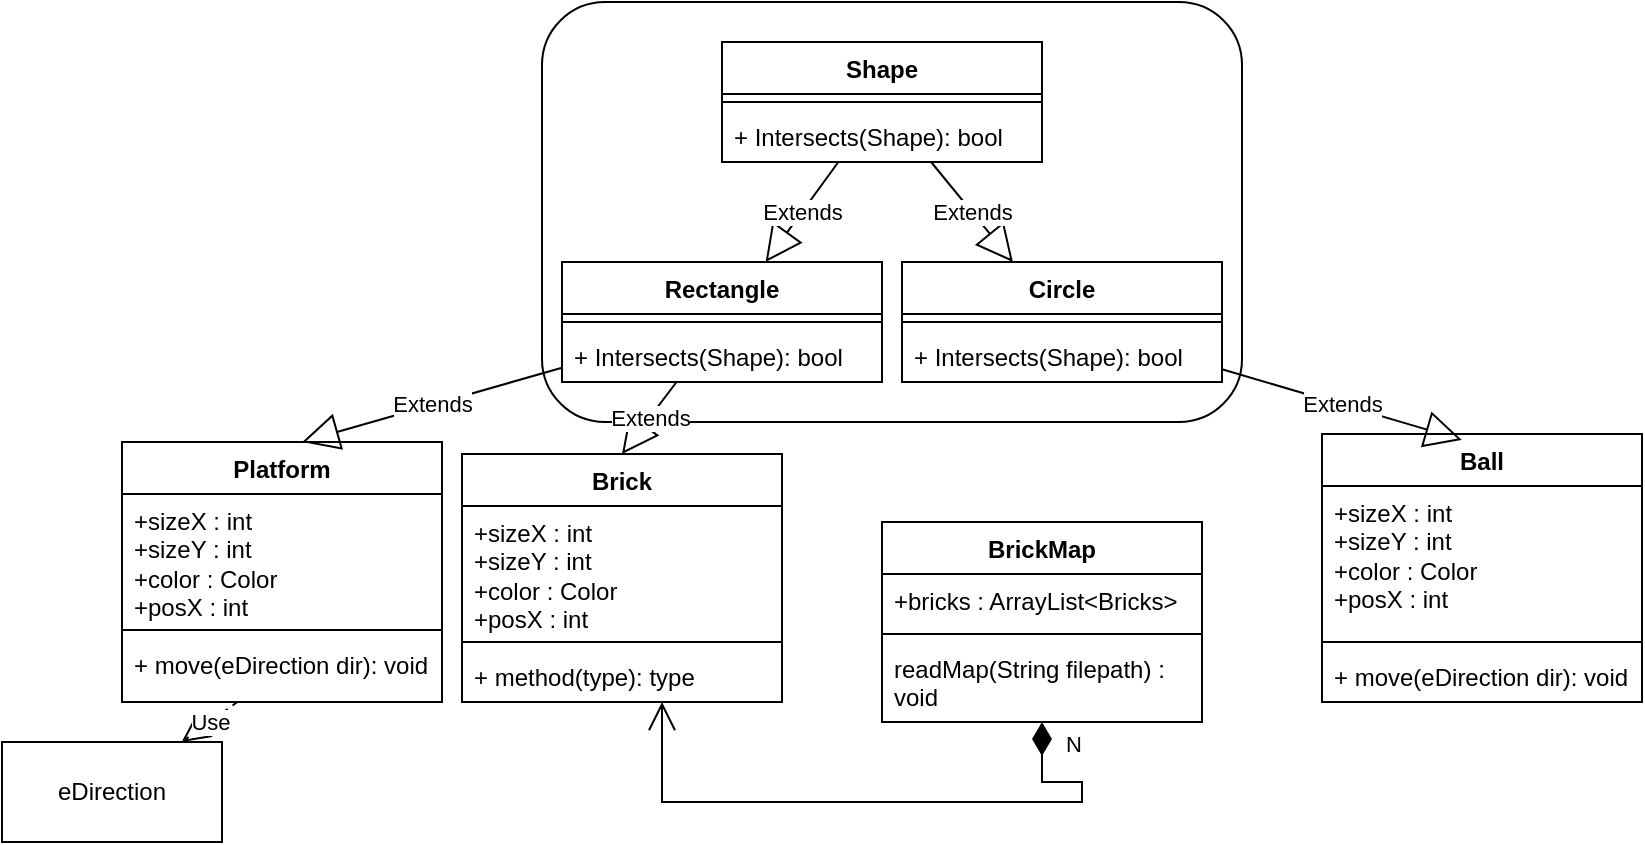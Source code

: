 <mxfile version="24.0.0" type="device">
  <diagram id="C5RBs43oDa-KdzZeNtuy" name="Page-1">
    <mxGraphModel dx="1684" dy="434" grid="1" gridSize="10" guides="1" tooltips="1" connect="1" arrows="1" fold="1" page="1" pageScale="1" pageWidth="827" pageHeight="1169" math="0" shadow="0">
      <root>
        <mxCell id="WIyWlLk6GJQsqaUBKTNV-0" />
        <mxCell id="WIyWlLk6GJQsqaUBKTNV-1" parent="WIyWlLk6GJQsqaUBKTNV-0" />
        <mxCell id="pu0jboIt42OWuD11wq39-26" value="" style="rounded=1;whiteSpace=wrap;html=1;" vertex="1" parent="WIyWlLk6GJQsqaUBKTNV-1">
          <mxGeometry x="180" y="120" width="350" height="210" as="geometry" />
        </mxCell>
        <mxCell id="pu0jboIt42OWuD11wq39-0" value="&lt;div&gt;Platform&lt;/div&gt;" style="swimlane;fontStyle=1;align=center;verticalAlign=top;childLayout=stackLayout;horizontal=1;startSize=26;horizontalStack=0;resizeParent=1;resizeParentMax=0;resizeLast=0;collapsible=1;marginBottom=0;whiteSpace=wrap;html=1;" vertex="1" parent="WIyWlLk6GJQsqaUBKTNV-1">
          <mxGeometry x="-30" y="340" width="160" height="130" as="geometry" />
        </mxCell>
        <mxCell id="pu0jboIt42OWuD11wq39-1" value="&lt;div&gt;+sizeX : int&lt;/div&gt;&lt;div&gt;+sizeY : int&lt;/div&gt;&lt;div&gt;+color : Color&lt;/div&gt;&lt;div&gt;+posX : int&lt;/div&gt;&lt;div&gt;&lt;br&gt;&lt;/div&gt;&lt;div&gt;+mp&lt;br&gt;&lt;/div&gt;&lt;div&gt;&lt;br&gt;&lt;/div&gt;" style="text;strokeColor=none;fillColor=none;align=left;verticalAlign=top;spacingLeft=4;spacingRight=4;overflow=hidden;rotatable=0;points=[[0,0.5],[1,0.5]];portConstraint=eastwest;whiteSpace=wrap;html=1;" vertex="1" parent="pu0jboIt42OWuD11wq39-0">
          <mxGeometry y="26" width="160" height="64" as="geometry" />
        </mxCell>
        <mxCell id="pu0jboIt42OWuD11wq39-2" value="" style="line;strokeWidth=1;fillColor=none;align=left;verticalAlign=middle;spacingTop=-1;spacingLeft=3;spacingRight=3;rotatable=0;labelPosition=right;points=[];portConstraint=eastwest;strokeColor=inherit;" vertex="1" parent="pu0jboIt42OWuD11wq39-0">
          <mxGeometry y="90" width="160" height="8" as="geometry" />
        </mxCell>
        <mxCell id="pu0jboIt42OWuD11wq39-3" value="+ move(eDirection dir): void" style="text;strokeColor=none;fillColor=none;align=left;verticalAlign=top;spacingLeft=4;spacingRight=4;overflow=hidden;rotatable=0;points=[[0,0.5],[1,0.5]];portConstraint=eastwest;whiteSpace=wrap;html=1;" vertex="1" parent="pu0jboIt42OWuD11wq39-0">
          <mxGeometry y="98" width="160" height="32" as="geometry" />
        </mxCell>
        <mxCell id="pu0jboIt42OWuD11wq39-4" value="eDirection" style="html=1;whiteSpace=wrap;" vertex="1" parent="WIyWlLk6GJQsqaUBKTNV-1">
          <mxGeometry x="-90" y="490" width="110" height="50" as="geometry" />
        </mxCell>
        <mxCell id="pu0jboIt42OWuD11wq39-7" value="Use" style="endArrow=open;endSize=12;dashed=1;html=1;rounded=0;" edge="1" parent="WIyWlLk6GJQsqaUBKTNV-1" source="pu0jboIt42OWuD11wq39-3" target="pu0jboIt42OWuD11wq39-4">
          <mxGeometry width="160" relative="1" as="geometry">
            <mxPoint x="220" y="550" as="sourcePoint" />
            <mxPoint x="380" y="550" as="targetPoint" />
          </mxGeometry>
        </mxCell>
        <mxCell id="pu0jboIt42OWuD11wq39-14" value="Rectangle" style="swimlane;fontStyle=1;align=center;verticalAlign=top;childLayout=stackLayout;horizontal=1;startSize=26;horizontalStack=0;resizeParent=1;resizeParentMax=0;resizeLast=0;collapsible=1;marginBottom=0;whiteSpace=wrap;html=1;" vertex="1" parent="WIyWlLk6GJQsqaUBKTNV-1">
          <mxGeometry x="190" y="250" width="160" height="60" as="geometry" />
        </mxCell>
        <mxCell id="pu0jboIt42OWuD11wq39-16" value="" style="line;strokeWidth=1;fillColor=none;align=left;verticalAlign=middle;spacingTop=-1;spacingLeft=3;spacingRight=3;rotatable=0;labelPosition=right;points=[];portConstraint=eastwest;strokeColor=inherit;" vertex="1" parent="pu0jboIt42OWuD11wq39-14">
          <mxGeometry y="26" width="160" height="8" as="geometry" />
        </mxCell>
        <mxCell id="pu0jboIt42OWuD11wq39-17" value="+ Intersects(Shape): bool" style="text;strokeColor=none;fillColor=none;align=left;verticalAlign=top;spacingLeft=4;spacingRight=4;overflow=hidden;rotatable=0;points=[[0,0.5],[1,0.5]];portConstraint=eastwest;whiteSpace=wrap;html=1;" vertex="1" parent="pu0jboIt42OWuD11wq39-14">
          <mxGeometry y="34" width="160" height="26" as="geometry" />
        </mxCell>
        <mxCell id="pu0jboIt42OWuD11wq39-18" value="Shape" style="swimlane;fontStyle=1;align=center;verticalAlign=top;childLayout=stackLayout;horizontal=1;startSize=26;horizontalStack=0;resizeParent=1;resizeParentMax=0;resizeLast=0;collapsible=1;marginBottom=0;whiteSpace=wrap;html=1;" vertex="1" parent="WIyWlLk6GJQsqaUBKTNV-1">
          <mxGeometry x="270" y="140" width="160" height="60" as="geometry" />
        </mxCell>
        <mxCell id="pu0jboIt42OWuD11wq39-20" value="" style="line;strokeWidth=1;fillColor=none;align=left;verticalAlign=middle;spacingTop=-1;spacingLeft=3;spacingRight=3;rotatable=0;labelPosition=right;points=[];portConstraint=eastwest;strokeColor=inherit;" vertex="1" parent="pu0jboIt42OWuD11wq39-18">
          <mxGeometry y="26" width="160" height="8" as="geometry" />
        </mxCell>
        <mxCell id="pu0jboIt42OWuD11wq39-21" value="+ Intersects(Shape): bool" style="text;strokeColor=none;fillColor=none;align=left;verticalAlign=top;spacingLeft=4;spacingRight=4;overflow=hidden;rotatable=0;points=[[0,0.5],[1,0.5]];portConstraint=eastwest;whiteSpace=wrap;html=1;" vertex="1" parent="pu0jboIt42OWuD11wq39-18">
          <mxGeometry y="34" width="160" height="26" as="geometry" />
        </mxCell>
        <mxCell id="pu0jboIt42OWuD11wq39-22" value="Circle" style="swimlane;fontStyle=1;align=center;verticalAlign=top;childLayout=stackLayout;horizontal=1;startSize=26;horizontalStack=0;resizeParent=1;resizeParentMax=0;resizeLast=0;collapsible=1;marginBottom=0;whiteSpace=wrap;html=1;" vertex="1" parent="WIyWlLk6GJQsqaUBKTNV-1">
          <mxGeometry x="360" y="250" width="160" height="60" as="geometry" />
        </mxCell>
        <mxCell id="pu0jboIt42OWuD11wq39-24" value="" style="line;strokeWidth=1;fillColor=none;align=left;verticalAlign=middle;spacingTop=-1;spacingLeft=3;spacingRight=3;rotatable=0;labelPosition=right;points=[];portConstraint=eastwest;strokeColor=inherit;" vertex="1" parent="pu0jboIt42OWuD11wq39-22">
          <mxGeometry y="26" width="160" height="8" as="geometry" />
        </mxCell>
        <mxCell id="pu0jboIt42OWuD11wq39-25" value="+ Intersects(Shape): bool" style="text;strokeColor=none;fillColor=none;align=left;verticalAlign=top;spacingLeft=4;spacingRight=4;overflow=hidden;rotatable=0;points=[[0,0.5],[1,0.5]];portConstraint=eastwest;whiteSpace=wrap;html=1;" vertex="1" parent="pu0jboIt42OWuD11wq39-22">
          <mxGeometry y="34" width="160" height="26" as="geometry" />
        </mxCell>
        <mxCell id="pu0jboIt42OWuD11wq39-27" value="Extends" style="endArrow=block;endSize=16;endFill=0;html=1;rounded=0;" edge="1" parent="WIyWlLk6GJQsqaUBKTNV-1" source="pu0jboIt42OWuD11wq39-18" target="pu0jboIt42OWuD11wq39-14">
          <mxGeometry width="160" relative="1" as="geometry">
            <mxPoint x="80" y="370" as="sourcePoint" />
            <mxPoint x="240" y="370" as="targetPoint" />
          </mxGeometry>
        </mxCell>
        <mxCell id="pu0jboIt42OWuD11wq39-28" value="Extends" style="endArrow=block;endSize=16;endFill=0;html=1;rounded=0;" edge="1" parent="WIyWlLk6GJQsqaUBKTNV-1" source="pu0jboIt42OWuD11wq39-18" target="pu0jboIt42OWuD11wq39-22">
          <mxGeometry width="160" relative="1" as="geometry">
            <mxPoint x="320" y="360" as="sourcePoint" />
            <mxPoint x="284" y="410" as="targetPoint" />
          </mxGeometry>
        </mxCell>
        <mxCell id="pu0jboIt42OWuD11wq39-29" value="Extends" style="endArrow=block;endSize=16;endFill=0;html=1;rounded=0;entryX=0.563;entryY=0;entryDx=0;entryDy=0;entryPerimeter=0;" edge="1" parent="WIyWlLk6GJQsqaUBKTNV-1" source="pu0jboIt42OWuD11wq39-14" target="pu0jboIt42OWuD11wq39-0">
          <mxGeometry width="160" relative="1" as="geometry">
            <mxPoint x="350" y="420" as="sourcePoint" />
            <mxPoint x="314" y="470" as="targetPoint" />
          </mxGeometry>
        </mxCell>
        <mxCell id="pu0jboIt42OWuD11wq39-30" value="Ball" style="swimlane;fontStyle=1;align=center;verticalAlign=top;childLayout=stackLayout;horizontal=1;startSize=26;horizontalStack=0;resizeParent=1;resizeParentMax=0;resizeLast=0;collapsible=1;marginBottom=0;whiteSpace=wrap;html=1;" vertex="1" parent="WIyWlLk6GJQsqaUBKTNV-1">
          <mxGeometry x="570" y="336" width="160" height="134" as="geometry" />
        </mxCell>
        <mxCell id="pu0jboIt42OWuD11wq39-31" value="&lt;div&gt;+sizeX : int&lt;/div&gt;&lt;div&gt;+sizeY : int&lt;/div&gt;&lt;div&gt;+color : Color&lt;/div&gt;&lt;div&gt;+posX : int&lt;/div&gt;&lt;div&gt;&lt;br&gt;&lt;br&gt;&lt;/div&gt;" style="text;strokeColor=none;fillColor=none;align=left;verticalAlign=top;spacingLeft=4;spacingRight=4;overflow=hidden;rotatable=0;points=[[0,0.5],[1,0.5]];portConstraint=eastwest;whiteSpace=wrap;html=1;" vertex="1" parent="pu0jboIt42OWuD11wq39-30">
          <mxGeometry y="26" width="160" height="74" as="geometry" />
        </mxCell>
        <mxCell id="pu0jboIt42OWuD11wq39-32" value="" style="line;strokeWidth=1;fillColor=none;align=left;verticalAlign=middle;spacingTop=-1;spacingLeft=3;spacingRight=3;rotatable=0;labelPosition=right;points=[];portConstraint=eastwest;strokeColor=inherit;" vertex="1" parent="pu0jboIt42OWuD11wq39-30">
          <mxGeometry y="100" width="160" height="8" as="geometry" />
        </mxCell>
        <mxCell id="pu0jboIt42OWuD11wq39-33" value="+ move(eDirection dir): void" style="text;strokeColor=none;fillColor=none;align=left;verticalAlign=top;spacingLeft=4;spacingRight=4;overflow=hidden;rotatable=0;points=[[0,0.5],[1,0.5]];portConstraint=eastwest;whiteSpace=wrap;html=1;" vertex="1" parent="pu0jboIt42OWuD11wq39-30">
          <mxGeometry y="108" width="160" height="26" as="geometry" />
        </mxCell>
        <mxCell id="pu0jboIt42OWuD11wq39-34" value="Extends" style="endArrow=block;endSize=16;endFill=0;html=1;rounded=0;entryX=0.437;entryY=0.022;entryDx=0;entryDy=0;entryPerimeter=0;" edge="1" parent="WIyWlLk6GJQsqaUBKTNV-1" source="pu0jboIt42OWuD11wq39-22" target="pu0jboIt42OWuD11wq39-30">
          <mxGeometry width="160" relative="1" as="geometry">
            <mxPoint x="460" y="350" as="sourcePoint" />
            <mxPoint x="424" y="400" as="targetPoint" />
          </mxGeometry>
        </mxCell>
        <mxCell id="pu0jboIt42OWuD11wq39-36" value="Brick" style="swimlane;fontStyle=1;align=center;verticalAlign=top;childLayout=stackLayout;horizontal=1;startSize=26;horizontalStack=0;resizeParent=1;resizeParentMax=0;resizeLast=0;collapsible=1;marginBottom=0;whiteSpace=wrap;html=1;" vertex="1" parent="WIyWlLk6GJQsqaUBKTNV-1">
          <mxGeometry x="140" y="346" width="160" height="124" as="geometry" />
        </mxCell>
        <mxCell id="pu0jboIt42OWuD11wq39-37" value="&lt;div&gt;+sizeX : int&lt;/div&gt;&lt;div&gt;+sizeY : int&lt;/div&gt;&lt;div&gt;+color : Color&lt;/div&gt;&lt;div&gt;+posX : int&lt;/div&gt;&lt;div&gt;&lt;br&gt;&lt;br&gt;&lt;/div&gt;" style="text;strokeColor=none;fillColor=none;align=left;verticalAlign=top;spacingLeft=4;spacingRight=4;overflow=hidden;rotatable=0;points=[[0,0.5],[1,0.5]];portConstraint=eastwest;whiteSpace=wrap;html=1;" vertex="1" parent="pu0jboIt42OWuD11wq39-36">
          <mxGeometry y="26" width="160" height="64" as="geometry" />
        </mxCell>
        <mxCell id="pu0jboIt42OWuD11wq39-38" value="" style="line;strokeWidth=1;fillColor=none;align=left;verticalAlign=middle;spacingTop=-1;spacingLeft=3;spacingRight=3;rotatable=0;labelPosition=right;points=[];portConstraint=eastwest;strokeColor=inherit;" vertex="1" parent="pu0jboIt42OWuD11wq39-36">
          <mxGeometry y="90" width="160" height="8" as="geometry" />
        </mxCell>
        <mxCell id="pu0jboIt42OWuD11wq39-39" value="+ method(type): type" style="text;strokeColor=none;fillColor=none;align=left;verticalAlign=top;spacingLeft=4;spacingRight=4;overflow=hidden;rotatable=0;points=[[0,0.5],[1,0.5]];portConstraint=eastwest;whiteSpace=wrap;html=1;" vertex="1" parent="pu0jboIt42OWuD11wq39-36">
          <mxGeometry y="98" width="160" height="26" as="geometry" />
        </mxCell>
        <mxCell id="pu0jboIt42OWuD11wq39-40" value="Extends" style="endArrow=block;endSize=16;endFill=0;html=1;rounded=0;entryX=0.5;entryY=0;entryDx=0;entryDy=0;" edge="1" parent="WIyWlLk6GJQsqaUBKTNV-1" source="pu0jboIt42OWuD11wq39-14" target="pu0jboIt42OWuD11wq39-36">
          <mxGeometry width="160" relative="1" as="geometry">
            <mxPoint x="310" y="260" as="sourcePoint" />
            <mxPoint x="414" y="400" as="targetPoint" />
          </mxGeometry>
        </mxCell>
        <mxCell id="pu0jboIt42OWuD11wq39-41" value="BrickMap" style="swimlane;fontStyle=1;align=center;verticalAlign=top;childLayout=stackLayout;horizontal=1;startSize=26;horizontalStack=0;resizeParent=1;resizeParentMax=0;resizeLast=0;collapsible=1;marginBottom=0;whiteSpace=wrap;html=1;" vertex="1" parent="WIyWlLk6GJQsqaUBKTNV-1">
          <mxGeometry x="350" y="380" width="160" height="100" as="geometry" />
        </mxCell>
        <mxCell id="pu0jboIt42OWuD11wq39-42" value="+bricks : ArrayList&amp;lt;Bricks&amp;gt;" style="text;strokeColor=none;fillColor=none;align=left;verticalAlign=top;spacingLeft=4;spacingRight=4;overflow=hidden;rotatable=0;points=[[0,0.5],[1,0.5]];portConstraint=eastwest;whiteSpace=wrap;html=1;" vertex="1" parent="pu0jboIt42OWuD11wq39-41">
          <mxGeometry y="26" width="160" height="26" as="geometry" />
        </mxCell>
        <mxCell id="pu0jboIt42OWuD11wq39-43" value="" style="line;strokeWidth=1;fillColor=none;align=left;verticalAlign=middle;spacingTop=-1;spacingLeft=3;spacingRight=3;rotatable=0;labelPosition=right;points=[];portConstraint=eastwest;strokeColor=inherit;" vertex="1" parent="pu0jboIt42OWuD11wq39-41">
          <mxGeometry y="52" width="160" height="8" as="geometry" />
        </mxCell>
        <mxCell id="pu0jboIt42OWuD11wq39-44" value="readMap(String filepath) : void" style="text;strokeColor=none;fillColor=none;align=left;verticalAlign=top;spacingLeft=4;spacingRight=4;overflow=hidden;rotatable=0;points=[[0,0.5],[1,0.5]];portConstraint=eastwest;whiteSpace=wrap;html=1;" vertex="1" parent="pu0jboIt42OWuD11wq39-41">
          <mxGeometry y="60" width="160" height="40" as="geometry" />
        </mxCell>
        <mxCell id="pu0jboIt42OWuD11wq39-45" value="N" style="endArrow=open;html=1;endSize=12;startArrow=diamondThin;startSize=14;startFill=1;edgeStyle=orthogonalEdgeStyle;align=left;verticalAlign=bottom;rounded=0;exitX=0.5;exitY=1;exitDx=0;exitDy=0;" edge="1" parent="WIyWlLk6GJQsqaUBKTNV-1" source="pu0jboIt42OWuD11wq39-41" target="pu0jboIt42OWuD11wq39-36">
          <mxGeometry x="-0.75" y="10" relative="1" as="geometry">
            <mxPoint x="80" y="540" as="sourcePoint" />
            <mxPoint x="240" y="540" as="targetPoint" />
            <Array as="points">
              <mxPoint x="430" y="510" />
              <mxPoint x="450" y="510" />
              <mxPoint x="450" y="520" />
              <mxPoint x="240" y="520" />
            </Array>
            <mxPoint as="offset" />
          </mxGeometry>
        </mxCell>
      </root>
    </mxGraphModel>
  </diagram>
</mxfile>
